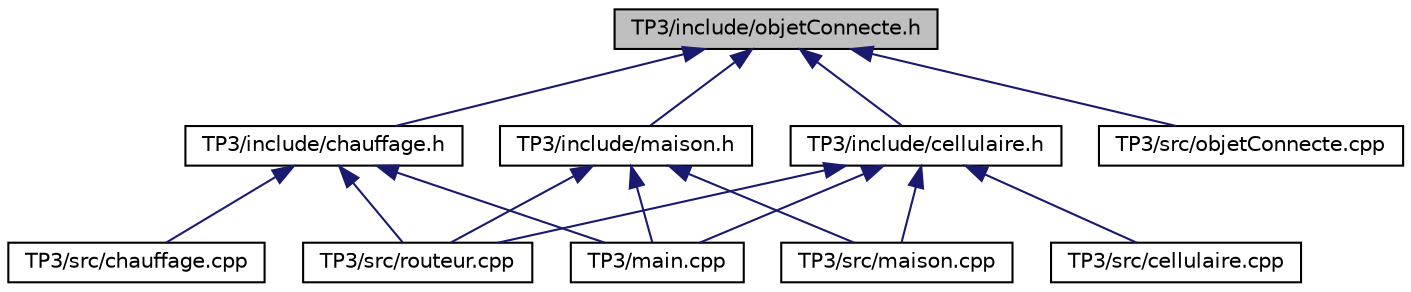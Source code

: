 digraph "TP3/include/objetConnecte.h"
{
  bgcolor="transparent";
  edge [fontname="Helvetica",fontsize="10",labelfontname="Helvetica",labelfontsize="10"];
  node [fontname="Helvetica",fontsize="10",shape=record];
  Node1 [label="TP3/include/objetConnecte.h",height=0.2,width=0.4,color="black", fillcolor="grey75", style="filled", fontcolor="black"];
  Node1 -> Node2 [dir="back",color="midnightblue",fontsize="10",style="solid",fontname="Helvetica"];
  Node2 [label="TP3/include/cellulaire.h",height=0.2,width=0.4,color="black",URL="$cellulaire_8h.html"];
  Node2 -> Node3 [dir="back",color="midnightblue",fontsize="10",style="solid",fontname="Helvetica"];
  Node3 [label="TP3/main.cpp",height=0.2,width=0.4,color="black",URL="$main_8cpp.html"];
  Node2 -> Node4 [dir="back",color="midnightblue",fontsize="10",style="solid",fontname="Helvetica"];
  Node4 [label="TP3/src/cellulaire.cpp",height=0.2,width=0.4,color="black",URL="$cellulaire_8cpp.html"];
  Node2 -> Node5 [dir="back",color="midnightblue",fontsize="10",style="solid",fontname="Helvetica"];
  Node5 [label="TP3/src/maison.cpp",height=0.2,width=0.4,color="black",URL="$maison_8cpp.html"];
  Node2 -> Node6 [dir="back",color="midnightblue",fontsize="10",style="solid",fontname="Helvetica"];
  Node6 [label="TP3/src/routeur.cpp",height=0.2,width=0.4,color="black",URL="$routeur_8cpp.html"];
  Node1 -> Node7 [dir="back",color="midnightblue",fontsize="10",style="solid",fontname="Helvetica"];
  Node7 [label="TP3/include/chauffage.h",height=0.2,width=0.4,color="black",URL="$chauffage_8h.html"];
  Node7 -> Node3 [dir="back",color="midnightblue",fontsize="10",style="solid",fontname="Helvetica"];
  Node7 -> Node8 [dir="back",color="midnightblue",fontsize="10",style="solid",fontname="Helvetica"];
  Node8 [label="TP3/src/chauffage.cpp",height=0.2,width=0.4,color="black",URL="$chauffage_8cpp.html"];
  Node7 -> Node6 [dir="back",color="midnightblue",fontsize="10",style="solid",fontname="Helvetica"];
  Node1 -> Node9 [dir="back",color="midnightblue",fontsize="10",style="solid",fontname="Helvetica"];
  Node9 [label="TP3/include/maison.h",height=0.2,width=0.4,color="black",URL="$maison_8h.html"];
  Node9 -> Node3 [dir="back",color="midnightblue",fontsize="10",style="solid",fontname="Helvetica"];
  Node9 -> Node5 [dir="back",color="midnightblue",fontsize="10",style="solid",fontname="Helvetica"];
  Node9 -> Node6 [dir="back",color="midnightblue",fontsize="10",style="solid",fontname="Helvetica"];
  Node1 -> Node10 [dir="back",color="midnightblue",fontsize="10",style="solid",fontname="Helvetica"];
  Node10 [label="TP3/src/objetConnecte.cpp",height=0.2,width=0.4,color="black",URL="$objet_connecte_8cpp.html"];
}
